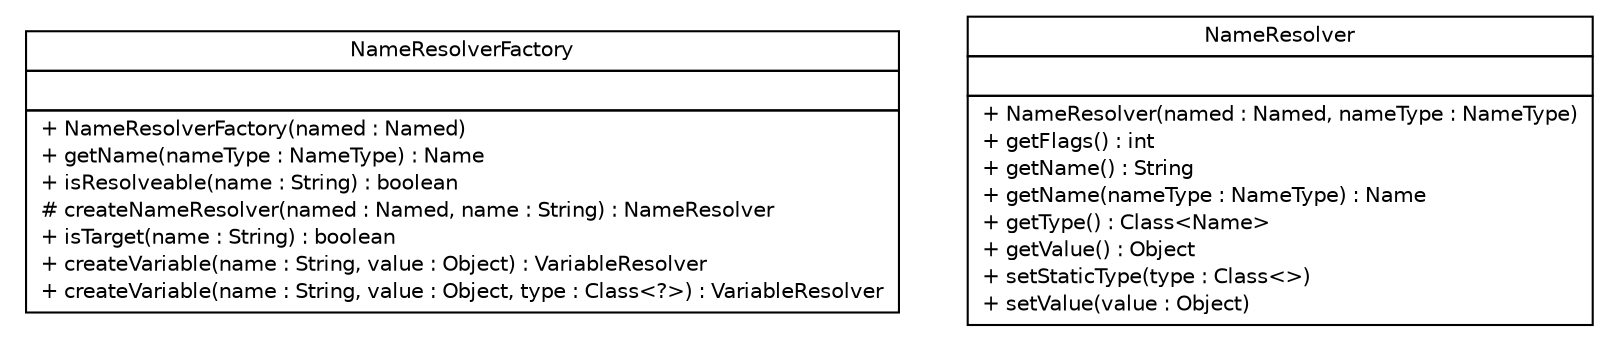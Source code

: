 #!/usr/local/bin/dot
#
# Class diagram 
# Generated by UMLGraph version R5_6-24-gf6e263 (http://www.umlgraph.org/)
#

digraph G {
	edge [fontname="Helvetica",fontsize=10,labelfontname="Helvetica",labelfontsize=10];
	node [fontname="Helvetica",fontsize=10,shape=plaintext];
	nodesep=0.25;
	ranksep=0.5;
	// com.edugility.nomen.mvel.NameResolverFactory
	c16 [label=<<table title="com.edugility.nomen.mvel.NameResolverFactory" border="0" cellborder="1" cellspacing="0" cellpadding="2" port="p" href="./NameResolverFactory.html">
		<tr><td><table border="0" cellspacing="0" cellpadding="1">
<tr><td align="center" balign="center"> NameResolverFactory </td></tr>
		</table></td></tr>
		<tr><td><table border="0" cellspacing="0" cellpadding="1">
<tr><td align="left" balign="left">  </td></tr>
		</table></td></tr>
		<tr><td><table border="0" cellspacing="0" cellpadding="1">
<tr><td align="left" balign="left"> + NameResolverFactory(named : Named) </td></tr>
<tr><td align="left" balign="left"> + getName(nameType : NameType) : Name </td></tr>
<tr><td align="left" balign="left"> + isResolveable(name : String) : boolean </td></tr>
<tr><td align="left" balign="left"> # createNameResolver(named : Named, name : String) : NameResolver </td></tr>
<tr><td align="left" balign="left"> + isTarget(name : String) : boolean </td></tr>
<tr><td align="left" balign="left"> + createVariable(name : String, value : Object) : VariableResolver </td></tr>
<tr><td align="left" balign="left"> + createVariable(name : String, value : Object, type : Class&lt;?&gt;) : VariableResolver </td></tr>
		</table></td></tr>
		</table>>, URL="./NameResolverFactory.html", fontname="Helvetica", fontcolor="black", fontsize=10.0];
	// com.edugility.nomen.mvel.NameResolver
	c17 [label=<<table title="com.edugility.nomen.mvel.NameResolver" border="0" cellborder="1" cellspacing="0" cellpadding="2" port="p" href="./NameResolver.html">
		<tr><td><table border="0" cellspacing="0" cellpadding="1">
<tr><td align="center" balign="center"> NameResolver </td></tr>
		</table></td></tr>
		<tr><td><table border="0" cellspacing="0" cellpadding="1">
<tr><td align="left" balign="left">  </td></tr>
		</table></td></tr>
		<tr><td><table border="0" cellspacing="0" cellpadding="1">
<tr><td align="left" balign="left"> + NameResolver(named : Named, nameType : NameType) </td></tr>
<tr><td align="left" balign="left"> + getFlags() : int </td></tr>
<tr><td align="left" balign="left"> + getName() : String </td></tr>
<tr><td align="left" balign="left"> + getName(nameType : NameType) : Name </td></tr>
<tr><td align="left" balign="left"> + getType() : Class&lt;Name&gt; </td></tr>
<tr><td align="left" balign="left"> + getValue() : Object </td></tr>
<tr><td align="left" balign="left"> + setStaticType(type : Class&lt;&gt;) </td></tr>
<tr><td align="left" balign="left"> + setValue(value : Object) </td></tr>
		</table></td></tr>
		</table>>, URL="./NameResolver.html", fontname="Helvetica", fontcolor="black", fontsize=10.0];
}

